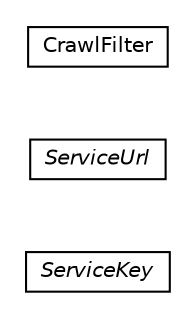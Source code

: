 #!/usr/local/bin/dot
#
# Class diagram 
# Generated by UMLGraph version R5_6-24-gf6e263 (http://www.umlgraph.org/)
#

digraph G {
	edge [fontname="Helvetica",fontsize=10,labelfontname="Helvetica",labelfontsize=10];
	node [fontname="Helvetica",fontsize=10,shape=plaintext];
	nodesep=0.25;
	ranksep=0.5;
	rankdir=LR;
	// com.gwtplatform.crawler.server.ServiceKey
	c25113 [label=<<table title="com.gwtplatform.crawler.server.ServiceKey" border="0" cellborder="1" cellspacing="0" cellpadding="2" port="p" href="./ServiceKey.html">
		<tr><td><table border="0" cellspacing="0" cellpadding="1">
<tr><td align="center" balign="center"><font face="Helvetica-Oblique"> ServiceKey </font></td></tr>
		</table></td></tr>
		</table>>, URL="./ServiceKey.html", fontname="Helvetica", fontcolor="black", fontsize=10.0];
	// com.gwtplatform.crawler.server.ServiceUrl
	c25114 [label=<<table title="com.gwtplatform.crawler.server.ServiceUrl" border="0" cellborder="1" cellspacing="0" cellpadding="2" port="p" href="./ServiceUrl.html">
		<tr><td><table border="0" cellspacing="0" cellpadding="1">
<tr><td align="center" balign="center"><font face="Helvetica-Oblique"> ServiceUrl </font></td></tr>
		</table></td></tr>
		</table>>, URL="./ServiceUrl.html", fontname="Helvetica", fontcolor="black", fontsize=10.0];
	// com.gwtplatform.crawler.server.CrawlFilter
	c25115 [label=<<table title="com.gwtplatform.crawler.server.CrawlFilter" border="0" cellborder="1" cellspacing="0" cellpadding="2" port="p" href="./CrawlFilter.html">
		<tr><td><table border="0" cellspacing="0" cellpadding="1">
<tr><td align="center" balign="center"> CrawlFilter </td></tr>
		</table></td></tr>
		</table>>, URL="./CrawlFilter.html", fontname="Helvetica", fontcolor="black", fontsize=10.0];
}


